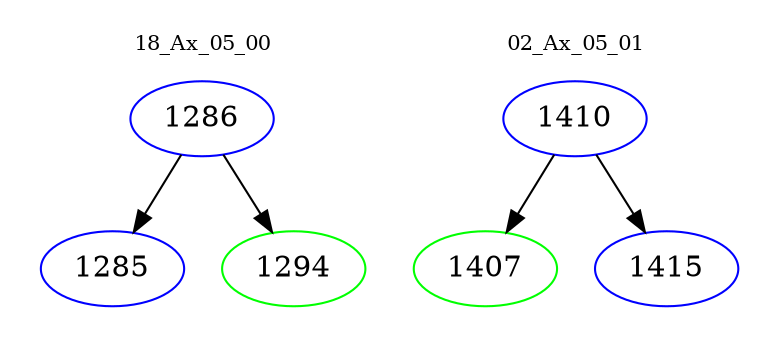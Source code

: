 digraph{
subgraph cluster_0 {
color = white
label = "18_Ax_05_00";
fontsize=10;
T0_1286 [label="1286", color="blue"]
T0_1286 -> T0_1285 [color="black"]
T0_1285 [label="1285", color="blue"]
T0_1286 -> T0_1294 [color="black"]
T0_1294 [label="1294", color="green"]
}
subgraph cluster_1 {
color = white
label = "02_Ax_05_01";
fontsize=10;
T1_1410 [label="1410", color="blue"]
T1_1410 -> T1_1407 [color="black"]
T1_1407 [label="1407", color="green"]
T1_1410 -> T1_1415 [color="black"]
T1_1415 [label="1415", color="blue"]
}
}
